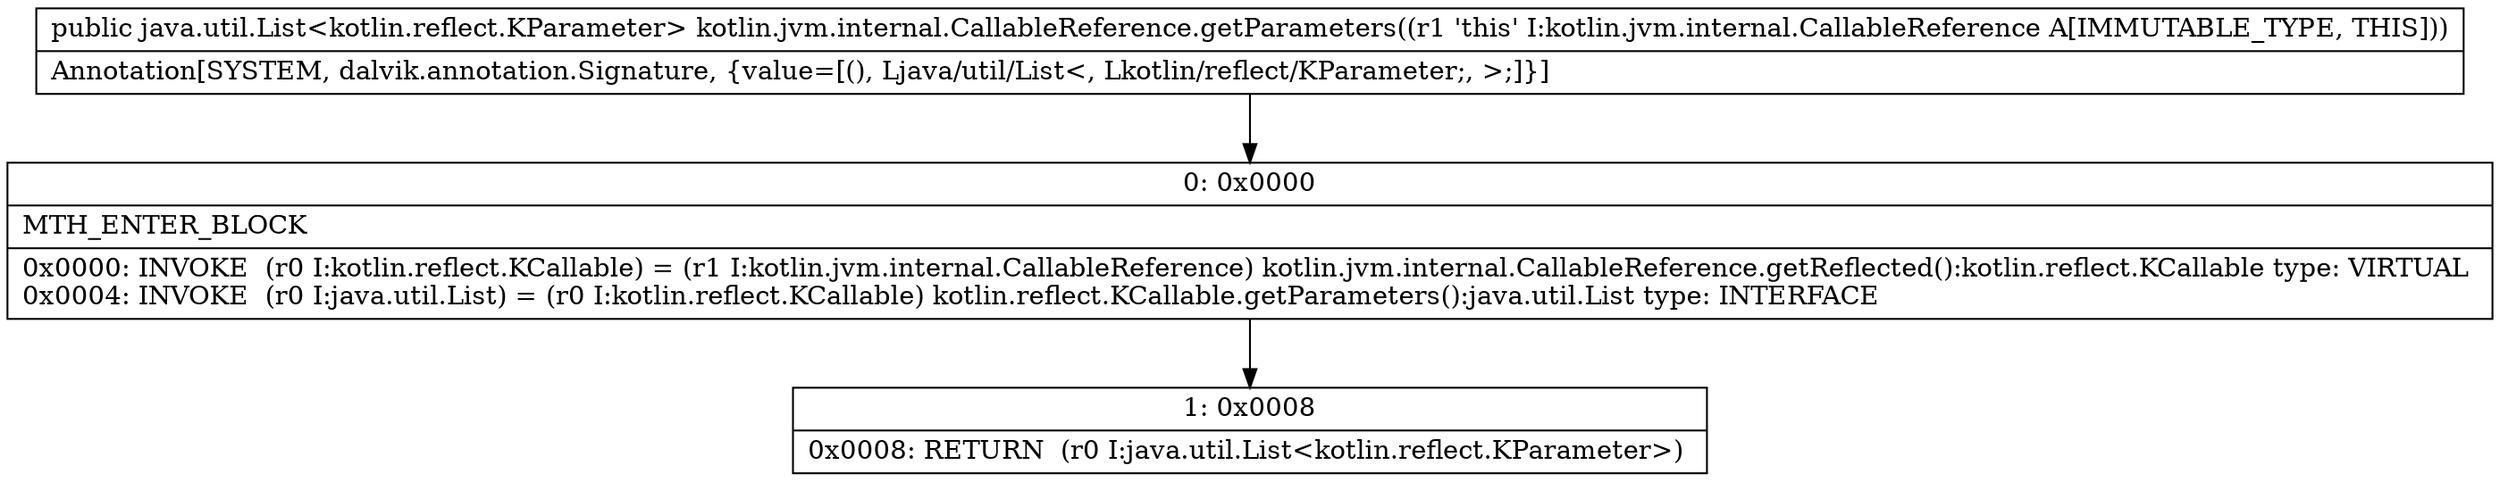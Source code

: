 digraph "CFG forkotlin.jvm.internal.CallableReference.getParameters()Ljava\/util\/List;" {
Node_0 [shape=record,label="{0\:\ 0x0000|MTH_ENTER_BLOCK\l|0x0000: INVOKE  (r0 I:kotlin.reflect.KCallable) = (r1 I:kotlin.jvm.internal.CallableReference) kotlin.jvm.internal.CallableReference.getReflected():kotlin.reflect.KCallable type: VIRTUAL \l0x0004: INVOKE  (r0 I:java.util.List) = (r0 I:kotlin.reflect.KCallable) kotlin.reflect.KCallable.getParameters():java.util.List type: INTERFACE \l}"];
Node_1 [shape=record,label="{1\:\ 0x0008|0x0008: RETURN  (r0 I:java.util.List\<kotlin.reflect.KParameter\>) \l}"];
MethodNode[shape=record,label="{public java.util.List\<kotlin.reflect.KParameter\> kotlin.jvm.internal.CallableReference.getParameters((r1 'this' I:kotlin.jvm.internal.CallableReference A[IMMUTABLE_TYPE, THIS]))  | Annotation[SYSTEM, dalvik.annotation.Signature, \{value=[(), Ljava\/util\/List\<, Lkotlin\/reflect\/KParameter;, \>;]\}]\l}"];
MethodNode -> Node_0;
Node_0 -> Node_1;
}

